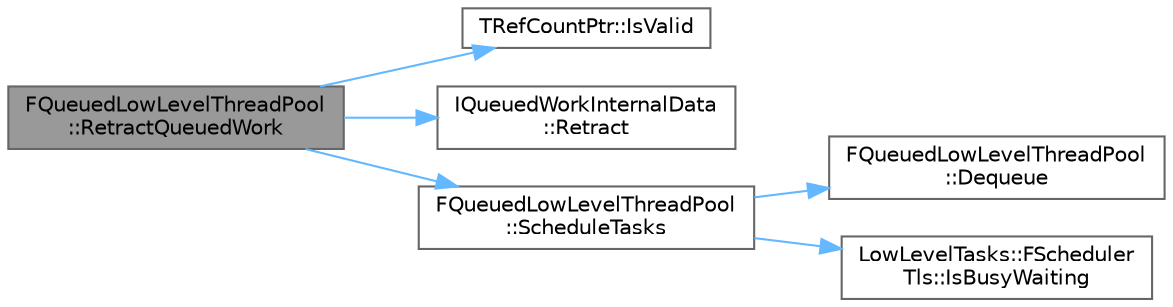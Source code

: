 digraph "FQueuedLowLevelThreadPool::RetractQueuedWork"
{
 // INTERACTIVE_SVG=YES
 // LATEX_PDF_SIZE
  bgcolor="transparent";
  edge [fontname=Helvetica,fontsize=10,labelfontname=Helvetica,labelfontsize=10];
  node [fontname=Helvetica,fontsize=10,shape=box,height=0.2,width=0.4];
  rankdir="LR";
  Node1 [id="Node000001",label="FQueuedLowLevelThreadPool\l::RetractQueuedWork",height=0.2,width=0.4,color="gray40", fillcolor="grey60", style="filled", fontcolor="black",tooltip="Attempts to retract a previously queued task."];
  Node1 -> Node2 [id="edge1_Node000001_Node000002",color="steelblue1",style="solid",tooltip=" "];
  Node2 [id="Node000002",label="TRefCountPtr::IsValid",height=0.2,width=0.4,color="grey40", fillcolor="white", style="filled",URL="$da/da2/classTRefCountPtr.html#a9df95bb4a7144793b5543eaa717debb5",tooltip=" "];
  Node1 -> Node3 [id="edge2_Node000001_Node000003",color="steelblue1",style="solid",tooltip=" "];
  Node3 [id="Node000003",label="IQueuedWorkInternalData\l::Retract",height=0.2,width=0.4,color="grey40", fillcolor="white", style="filled",URL="$d3/dd1/classIQueuedWorkInternalData.html#a03ee960e40f97d96afddc78e1aee3376",tooltip="called during retraction, when a task is pulled from being worked on."];
  Node1 -> Node4 [id="edge3_Node000001_Node000004",color="steelblue1",style="solid",tooltip=" "];
  Node4 [id="Node000004",label="FQueuedLowLevelThreadPool\l::ScheduleTasks",height=0.2,width=0.4,color="grey40", fillcolor="white", style="filled",URL="$df/d8c/classFQueuedLowLevelThreadPool.html#a9a0682a40a1c26d4ba5049099e484036",tooltip=" "];
  Node4 -> Node5 [id="edge4_Node000004_Node000005",color="steelblue1",style="solid",tooltip=" "];
  Node5 [id="Node000005",label="FQueuedLowLevelThreadPool\l::Dequeue",height=0.2,width=0.4,color="grey40", fillcolor="white", style="filled",URL="$df/d8c/classFQueuedLowLevelThreadPool.html#af7974984f4c087eb10a9ef531e75f311",tooltip=" "];
  Node4 -> Node6 [id="edge5_Node000004_Node000006",color="steelblue1",style="solid",tooltip=" "];
  Node6 [id="Node000006",label="LowLevelTasks::FScheduler\lTls::IsBusyWaiting",height=0.2,width=0.4,color="grey40", fillcolor="white", style="filled",URL="$dd/d7c/classLowLevelTasks_1_1FSchedulerTls.html#a341960ce37cfff2f89eed89ecde949b7",tooltip=" "];
}

